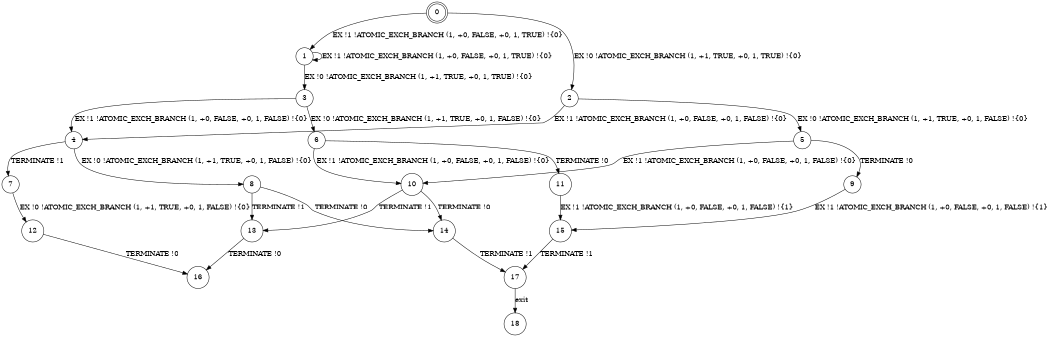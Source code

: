digraph BCG {
size = "7, 10.5";
center = TRUE;
node [shape = circle];
0 [peripheries = 2];
0 -> 1 [label = "EX !1 !ATOMIC_EXCH_BRANCH (1, +0, FALSE, +0, 1, TRUE) !{0}"];
0 -> 2 [label = "EX !0 !ATOMIC_EXCH_BRANCH (1, +1, TRUE, +0, 1, TRUE) !{0}"];
1 -> 3 [label = "EX !0 !ATOMIC_EXCH_BRANCH (1, +1, TRUE, +0, 1, TRUE) !{0}"];
1 -> 1 [label = "EX !1 !ATOMIC_EXCH_BRANCH (1, +0, FALSE, +0, 1, TRUE) !{0}"];
2 -> 4 [label = "EX !1 !ATOMIC_EXCH_BRANCH (1, +0, FALSE, +0, 1, FALSE) !{0}"];
2 -> 5 [label = "EX !0 !ATOMIC_EXCH_BRANCH (1, +1, TRUE, +0, 1, FALSE) !{0}"];
3 -> 4 [label = "EX !1 !ATOMIC_EXCH_BRANCH (1, +0, FALSE, +0, 1, FALSE) !{0}"];
3 -> 6 [label = "EX !0 !ATOMIC_EXCH_BRANCH (1, +1, TRUE, +0, 1, FALSE) !{0}"];
4 -> 7 [label = "TERMINATE !1"];
4 -> 8 [label = "EX !0 !ATOMIC_EXCH_BRANCH (1, +1, TRUE, +0, 1, FALSE) !{0}"];
5 -> 9 [label = "TERMINATE !0"];
5 -> 10 [label = "EX !1 !ATOMIC_EXCH_BRANCH (1, +0, FALSE, +0, 1, FALSE) !{0}"];
6 -> 11 [label = "TERMINATE !0"];
6 -> 10 [label = "EX !1 !ATOMIC_EXCH_BRANCH (1, +0, FALSE, +0, 1, FALSE) !{0}"];
7 -> 12 [label = "EX !0 !ATOMIC_EXCH_BRANCH (1, +1, TRUE, +0, 1, FALSE) !{0}"];
8 -> 13 [label = "TERMINATE !1"];
8 -> 14 [label = "TERMINATE !0"];
9 -> 15 [label = "EX !1 !ATOMIC_EXCH_BRANCH (1, +0, FALSE, +0, 1, FALSE) !{1}"];
10 -> 13 [label = "TERMINATE !1"];
10 -> 14 [label = "TERMINATE !0"];
11 -> 15 [label = "EX !1 !ATOMIC_EXCH_BRANCH (1, +0, FALSE, +0, 1, FALSE) !{1}"];
12 -> 16 [label = "TERMINATE !0"];
13 -> 16 [label = "TERMINATE !0"];
14 -> 17 [label = "TERMINATE !1"];
15 -> 17 [label = "TERMINATE !1"];
17 -> 18 [label = "exit"];
}
